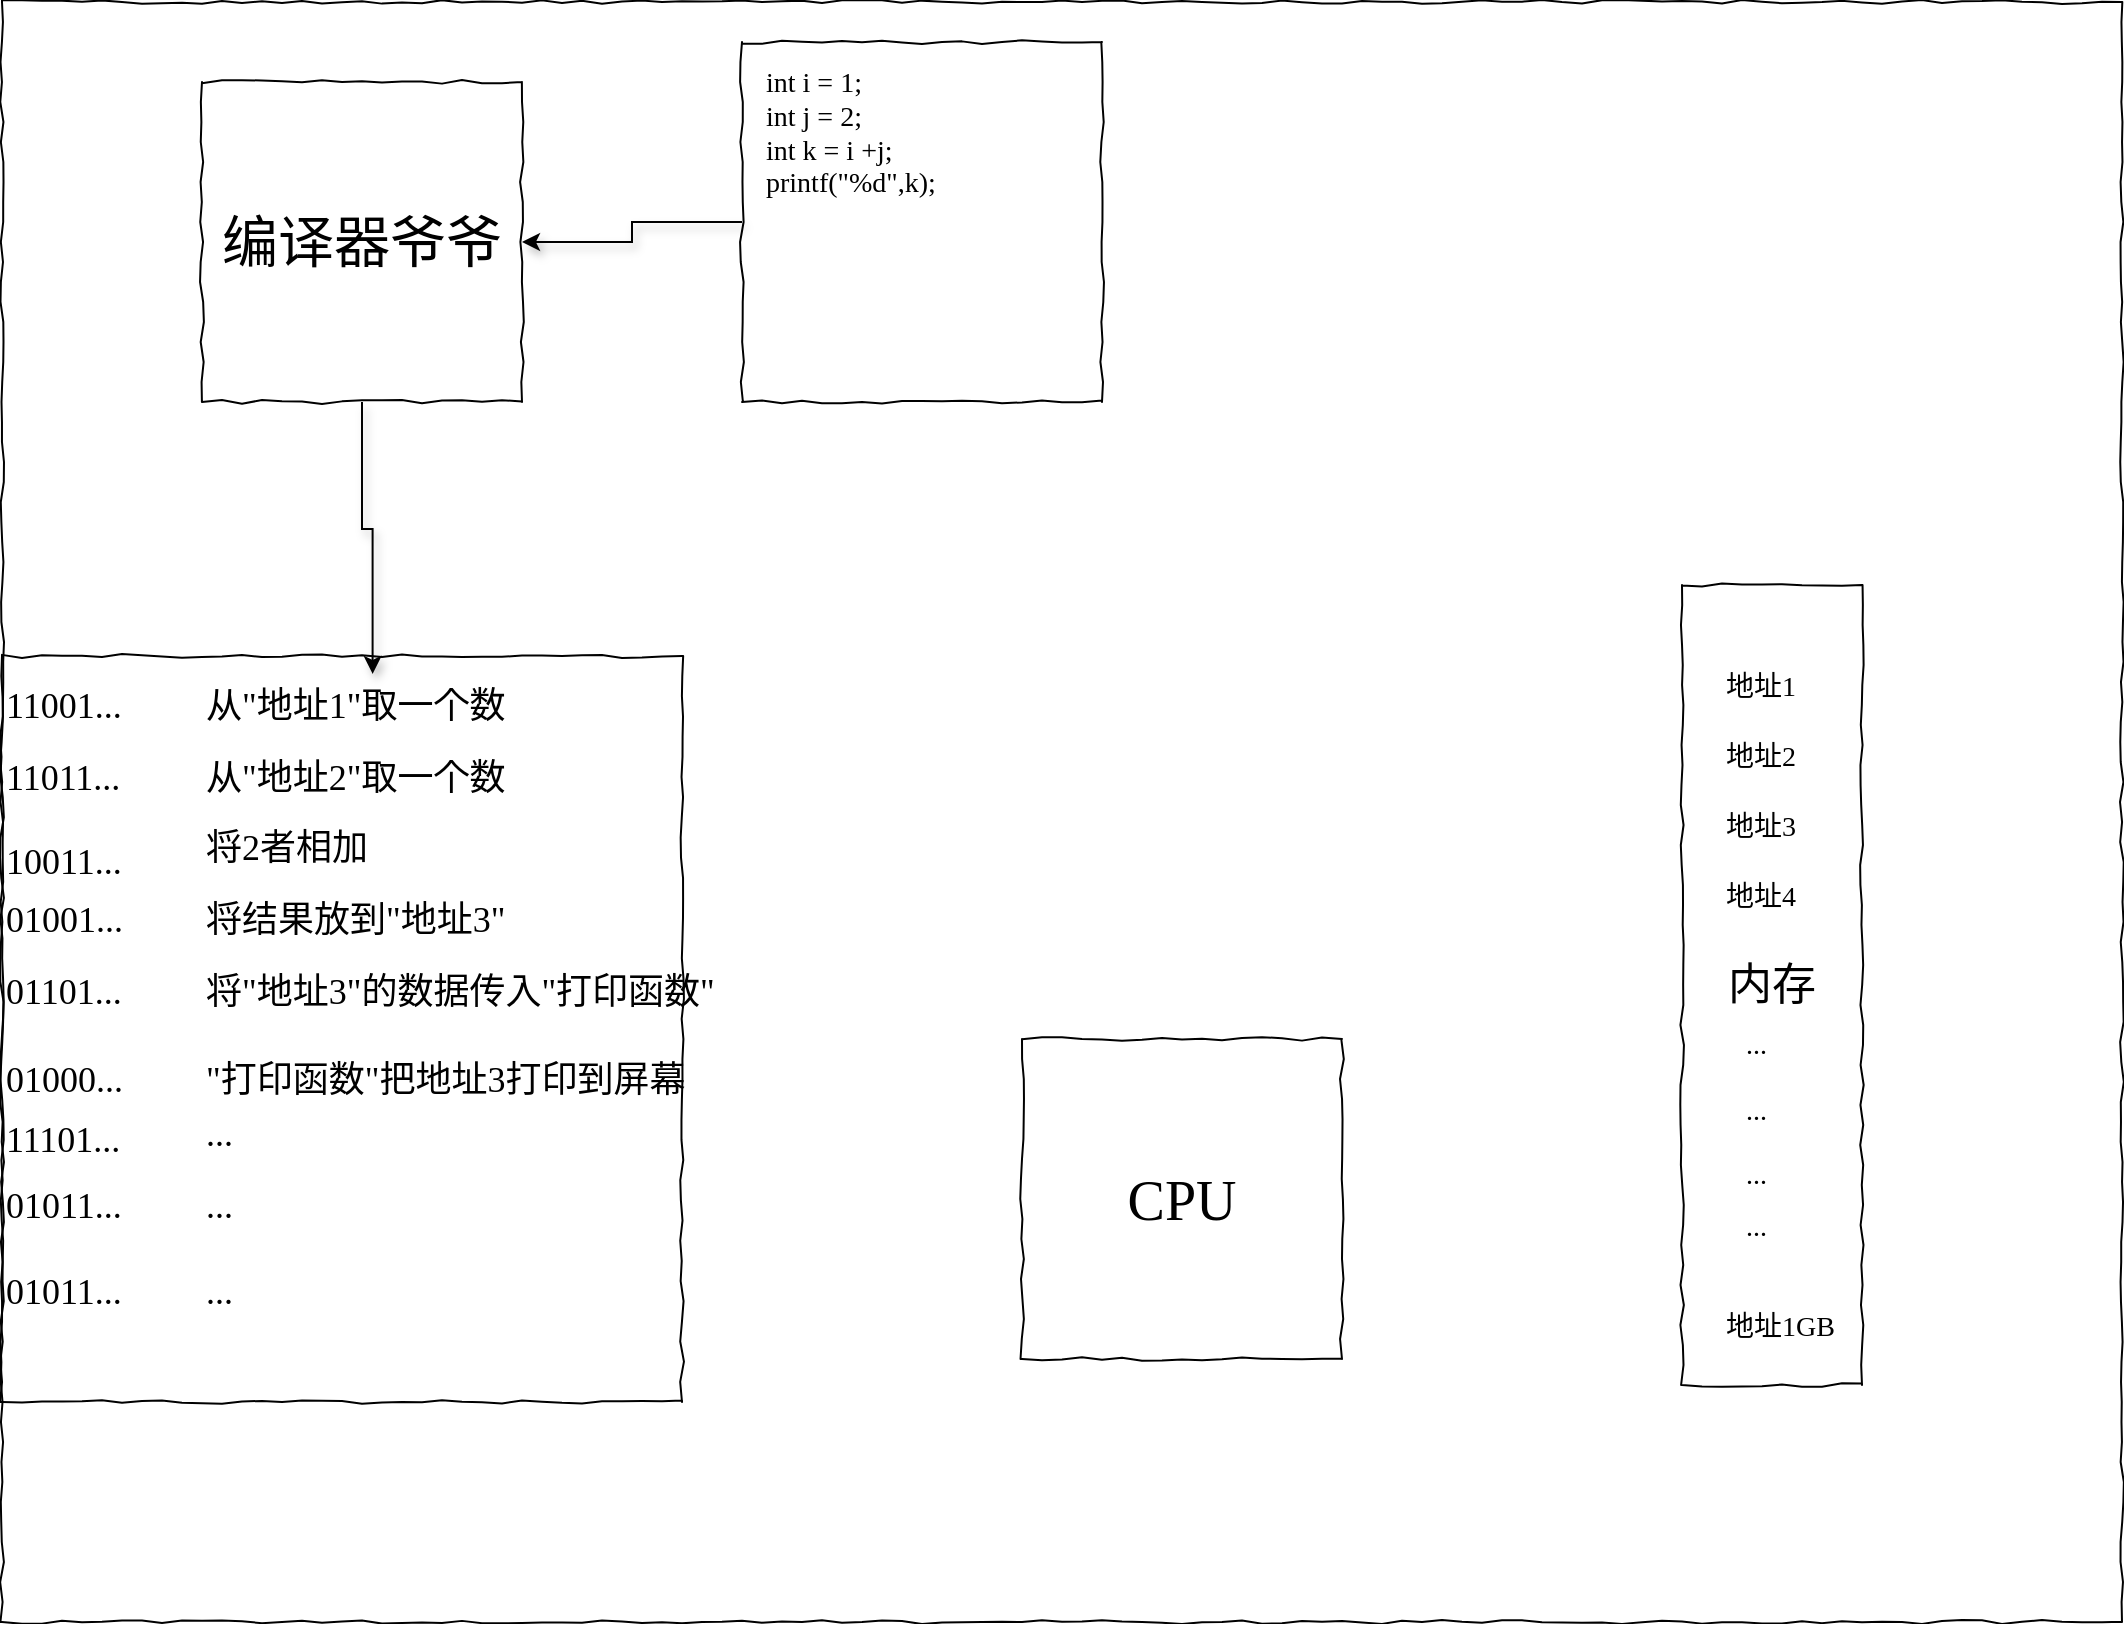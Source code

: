 <mxfile version="12.7.2" type="github">
  <diagram name="Page-1" id="03018318-947c-dd8e-b7a3-06fadd420f32">
    <mxGraphModel dx="2062" dy="1150" grid="1" gridSize="10" guides="1" tooltips="1" connect="1" arrows="1" fold="1" page="1" pageScale="1" pageWidth="1100" pageHeight="850" background="#ffffff" math="0" shadow="0">
      <root>
        <mxCell id="0" />
        <mxCell id="1" parent="0" />
        <mxCell id="677b7b8949515195-1" value="" style="whiteSpace=wrap;html=1;rounded=0;shadow=0;labelBackgroundColor=none;strokeColor=#000000;strokeWidth=1;fillColor=none;fontFamily=Verdana;fontSize=12;fontColor=#000000;align=center;comic=1;" parent="1" vertex="1">
          <mxGeometry x="20" y="20" width="1060" height="810" as="geometry" />
        </mxCell>
        <mxCell id="677b7b8949515195-8" value="" style="whiteSpace=wrap;html=1;rounded=0;shadow=0;labelBackgroundColor=none;strokeWidth=1;fillColor=none;fontFamily=Verdana;fontSize=12;align=center;comic=1;" parent="1" vertex="1">
          <mxGeometry x="20" y="347" width="340" height="373" as="geometry" />
        </mxCell>
        <mxCell id="677b7b8949515195-27" value="从&quot;地址1&quot;取一个数" style="text;html=1;points=[];align=left;verticalAlign=top;spacingTop=-4;fontSize=18;fontFamily=Verdana" parent="1" vertex="1">
          <mxGeometry x="120" y="358.5" width="170" height="20" as="geometry" />
        </mxCell>
        <mxCell id="677b7b8949515195-28" value="从&quot;地址2&quot;取一个数" style="text;html=1;points=[];align=left;verticalAlign=top;spacingTop=-4;fontSize=18;fontFamily=Verdana" parent="1" vertex="1">
          <mxGeometry x="120" y="394.5" width="170" height="20" as="geometry" />
        </mxCell>
        <mxCell id="677b7b8949515195-29" value="将2者相加" style="text;html=1;points=[];align=left;verticalAlign=top;spacingTop=-4;fontSize=18;fontFamily=Verdana" parent="1" vertex="1">
          <mxGeometry x="120" y="429.5" width="170" height="20" as="geometry" />
        </mxCell>
        <mxCell id="677b7b8949515195-30" value="将结果放到&quot;地址3&quot;" style="text;html=1;points=[];align=left;verticalAlign=top;spacingTop=-4;fontSize=18;fontFamily=Verdana" parent="1" vertex="1">
          <mxGeometry x="120" y="465.5" width="170" height="20" as="geometry" />
        </mxCell>
        <mxCell id="677b7b8949515195-31" value="..." style="text;html=1;points=[];align=left;verticalAlign=top;spacingTop=-4;fontSize=18;fontFamily=Verdana" parent="1" vertex="1">
          <mxGeometry x="120" y="572.5" width="170" height="20" as="geometry" />
        </mxCell>
        <mxCell id="677b7b8949515195-32" value="..." style="text;html=1;points=[];align=left;verticalAlign=top;spacingTop=-4;fontSize=18;fontFamily=Verdana" parent="1" vertex="1">
          <mxGeometry x="120" y="608.5" width="170" height="20" as="geometry" />
        </mxCell>
        <mxCell id="677b7b8949515195-33" value="..." style="text;html=1;points=[];align=left;verticalAlign=top;spacingTop=-4;fontSize=18;fontFamily=Verdana" parent="1" vertex="1">
          <mxGeometry x="120" y="651.5" width="170" height="20" as="geometry" />
        </mxCell>
        <mxCell id="677b7b8949515195-39" value="将&quot;地址3&quot;的数据传入&quot;打印函数&quot;" style="text;html=1;points=[];align=left;verticalAlign=top;spacingTop=-4;fontSize=18;fontFamily=Verdana" parent="1" vertex="1">
          <mxGeometry x="120" y="501.5" width="170" height="20" as="geometry" />
        </mxCell>
        <mxCell id="R9MmAXvPLAt7legj11qn-2" value="&lt;font style=&quot;font-size: 22px&quot;&gt;内存&lt;/font&gt;" style="whiteSpace=wrap;html=1;rounded=0;shadow=0;labelBackgroundColor=none;strokeWidth=1;fillColor=none;fontFamily=Verdana;fontSize=12;align=center;comic=1;" vertex="1" parent="1">
          <mxGeometry x="860" y="311.5" width="90" height="400" as="geometry" />
        </mxCell>
        <mxCell id="R9MmAXvPLAt7legj11qn-3" value="地址1" style="text;html=1;points=[];align=left;verticalAlign=top;spacingTop=-4;fontSize=14;fontFamily=Verdana" vertex="1" parent="1">
          <mxGeometry x="880" y="351.5" width="70" height="20" as="geometry" />
        </mxCell>
        <mxCell id="R9MmAXvPLAt7legj11qn-4" value="地址2" style="text;html=1;points=[];align=left;verticalAlign=top;spacingTop=-4;fontSize=14;fontFamily=Verdana" vertex="1" parent="1">
          <mxGeometry x="880" y="386.5" width="70" height="20" as="geometry" />
        </mxCell>
        <mxCell id="R9MmAXvPLAt7legj11qn-5" value="地址3" style="text;html=1;points=[];align=left;verticalAlign=top;spacingTop=-4;fontSize=14;fontFamily=Verdana" vertex="1" parent="1">
          <mxGeometry x="880" y="421.5" width="70" height="20" as="geometry" />
        </mxCell>
        <mxCell id="R9MmAXvPLAt7legj11qn-6" value="地址4" style="text;html=1;points=[];align=left;verticalAlign=top;spacingTop=-4;fontSize=14;fontFamily=Verdana" vertex="1" parent="1">
          <mxGeometry x="880" y="456.5" width="60" height="20" as="geometry" />
        </mxCell>
        <mxCell id="R9MmAXvPLAt7legj11qn-7" value="地址1GB" style="text;html=1;points=[];align=left;verticalAlign=top;spacingTop=-4;fontSize=14;fontFamily=Verdana" vertex="1" parent="1">
          <mxGeometry x="880" y="671.5" width="60" height="20" as="geometry" />
        </mxCell>
        <mxCell id="R9MmAXvPLAt7legj11qn-8" value="..." style="text;html=1;points=[];align=left;verticalAlign=top;spacingTop=-4;fontSize=14;fontFamily=Verdana" vertex="1" parent="1">
          <mxGeometry x="890" y="530.5" width="40" height="20" as="geometry" />
        </mxCell>
        <mxCell id="R9MmAXvPLAt7legj11qn-9" value="..." style="text;html=1;points=[];align=left;verticalAlign=top;spacingTop=-4;fontSize=14;fontFamily=Verdana" vertex="1" parent="1">
          <mxGeometry x="890" y="563.5" width="50" height="20" as="geometry" />
        </mxCell>
        <mxCell id="R9MmAXvPLAt7legj11qn-10" value="..." style="text;html=1;points=[];align=left;verticalAlign=top;spacingTop=-4;fontSize=14;fontFamily=Verdana" vertex="1" parent="1">
          <mxGeometry x="890" y="595.5" width="50" height="20" as="geometry" />
        </mxCell>
        <mxCell id="R9MmAXvPLAt7legj11qn-11" value="..." style="text;html=1;points=[];align=left;verticalAlign=top;spacingTop=-4;fontSize=14;fontFamily=Verdana" vertex="1" parent="1">
          <mxGeometry x="890" y="621.5" width="50" height="20" as="geometry" />
        </mxCell>
        <mxCell id="R9MmAXvPLAt7legj11qn-12" value="CPU" style="whiteSpace=wrap;html=1;rounded=0;shadow=0;labelBackgroundColor=none;strokeWidth=1;fontFamily=Verdana;fontSize=28;align=center;comic=1;" vertex="1" parent="1">
          <mxGeometry x="530" y="538.5" width="160" height="160" as="geometry" />
        </mxCell>
        <mxCell id="R9MmAXvPLAt7legj11qn-17" style="edgeStyle=orthogonalEdgeStyle;rounded=0;orthogonalLoop=1;jettySize=auto;html=1;shadow=1;jumpSize=10;" edge="1" parent="1" source="R9MmAXvPLAt7legj11qn-13" target="R9MmAXvPLAt7legj11qn-16">
          <mxGeometry relative="1" as="geometry" />
        </mxCell>
        <mxCell id="R9MmAXvPLAt7legj11qn-13" value="" style="whiteSpace=wrap;html=1;rounded=0;shadow=0;labelBackgroundColor=none;strokeWidth=1;fillColor=none;fontFamily=Verdana;fontSize=12;align=center;comic=1;" vertex="1" parent="1">
          <mxGeometry x="390" y="40" width="180" height="180" as="geometry" />
        </mxCell>
        <mxCell id="R9MmAXvPLAt7legj11qn-15" value="int i = 1;&lt;br&gt;int j = 2;&lt;br&gt;int k = i +j;&lt;br&gt;printf(&quot;%d&quot;,k);" style="text;html=1;points=[];align=left;verticalAlign=top;spacingTop=-4;fontSize=14;fontFamily=Verdana" vertex="1" parent="1">
          <mxGeometry x="400" y="50" width="160" height="80" as="geometry" />
        </mxCell>
        <mxCell id="R9MmAXvPLAt7legj11qn-18" style="edgeStyle=orthogonalEdgeStyle;rounded=0;orthogonalLoop=1;jettySize=auto;html=1;exitX=0.5;exitY=1;exitDx=0;exitDy=0;entryX=0.545;entryY=0.024;entryDx=0;entryDy=0;entryPerimeter=0;shadow=1;" edge="1" parent="1" source="R9MmAXvPLAt7legj11qn-16" target="677b7b8949515195-8">
          <mxGeometry relative="1" as="geometry" />
        </mxCell>
        <mxCell id="R9MmAXvPLAt7legj11qn-16" value="编译器爷爷" style="whiteSpace=wrap;html=1;rounded=0;shadow=0;labelBackgroundColor=none;strokeWidth=1;fontFamily=Verdana;fontSize=28;align=center;comic=1;" vertex="1" parent="1">
          <mxGeometry x="120" y="60" width="160" height="160" as="geometry" />
        </mxCell>
        <mxCell id="R9MmAXvPLAt7legj11qn-22" value="&quot;打印函数&quot;把地址3打印到屏幕" style="text;html=1;points=[];align=left;verticalAlign=top;spacingTop=-4;fontSize=18;fontFamily=Verdana" vertex="1" parent="1">
          <mxGeometry x="120" y="545.5" width="170" height="20" as="geometry" />
        </mxCell>
        <mxCell id="R9MmAXvPLAt7legj11qn-23" value="11001..." style="text;html=1;points=[];align=left;verticalAlign=top;spacingTop=-4;fontSize=18;fontFamily=Verdana" vertex="1" parent="1">
          <mxGeometry x="20" y="358.5" width="90" height="20" as="geometry" />
        </mxCell>
        <mxCell id="R9MmAXvPLAt7legj11qn-24" value="11011..." style="text;html=1;points=[];align=left;verticalAlign=top;spacingTop=-4;fontSize=18;fontFamily=Verdana" vertex="1" parent="1">
          <mxGeometry x="20" y="394.5" width="90" height="20" as="geometry" />
        </mxCell>
        <mxCell id="R9MmAXvPLAt7legj11qn-25" value="10011..." style="text;html=1;points=[];align=left;verticalAlign=top;spacingTop=-4;fontSize=18;fontFamily=Verdana" vertex="1" parent="1">
          <mxGeometry x="20" y="436.5" width="90" height="20" as="geometry" />
        </mxCell>
        <mxCell id="R9MmAXvPLAt7legj11qn-26" value="01001..." style="text;html=1;points=[];align=left;verticalAlign=top;spacingTop=-4;fontSize=18;fontFamily=Verdana" vertex="1" parent="1">
          <mxGeometry x="20" y="465.5" width="90" height="20" as="geometry" />
        </mxCell>
        <mxCell id="R9MmAXvPLAt7legj11qn-27" value="01101..." style="text;html=1;points=[];align=left;verticalAlign=top;spacingTop=-4;fontSize=18;fontFamily=Verdana" vertex="1" parent="1">
          <mxGeometry x="20" y="501.5" width="90" height="20" as="geometry" />
        </mxCell>
        <mxCell id="R9MmAXvPLAt7legj11qn-28" value="01000..." style="text;html=1;points=[];align=left;verticalAlign=top;spacingTop=-4;fontSize=18;fontFamily=Verdana" vertex="1" parent="1">
          <mxGeometry x="20" y="545.5" width="90" height="20" as="geometry" />
        </mxCell>
        <mxCell id="R9MmAXvPLAt7legj11qn-29" value="11101..." style="text;html=1;points=[];align=left;verticalAlign=top;spacingTop=-4;fontSize=18;fontFamily=Verdana" vertex="1" parent="1">
          <mxGeometry x="20" y="575.5" width="90" height="20" as="geometry" />
        </mxCell>
        <mxCell id="R9MmAXvPLAt7legj11qn-30" value="01011..." style="text;html=1;points=[];align=left;verticalAlign=top;spacingTop=-4;fontSize=18;fontFamily=Verdana" vertex="1" parent="1">
          <mxGeometry x="20" y="608.5" width="90" height="20" as="geometry" />
        </mxCell>
        <mxCell id="R9MmAXvPLAt7legj11qn-31" value="01011..." style="text;html=1;points=[];align=left;verticalAlign=top;spacingTop=-4;fontSize=18;fontFamily=Verdana" vertex="1" parent="1">
          <mxGeometry x="20" y="651.5" width="90" height="20" as="geometry" />
        </mxCell>
      </root>
    </mxGraphModel>
  </diagram>
</mxfile>
